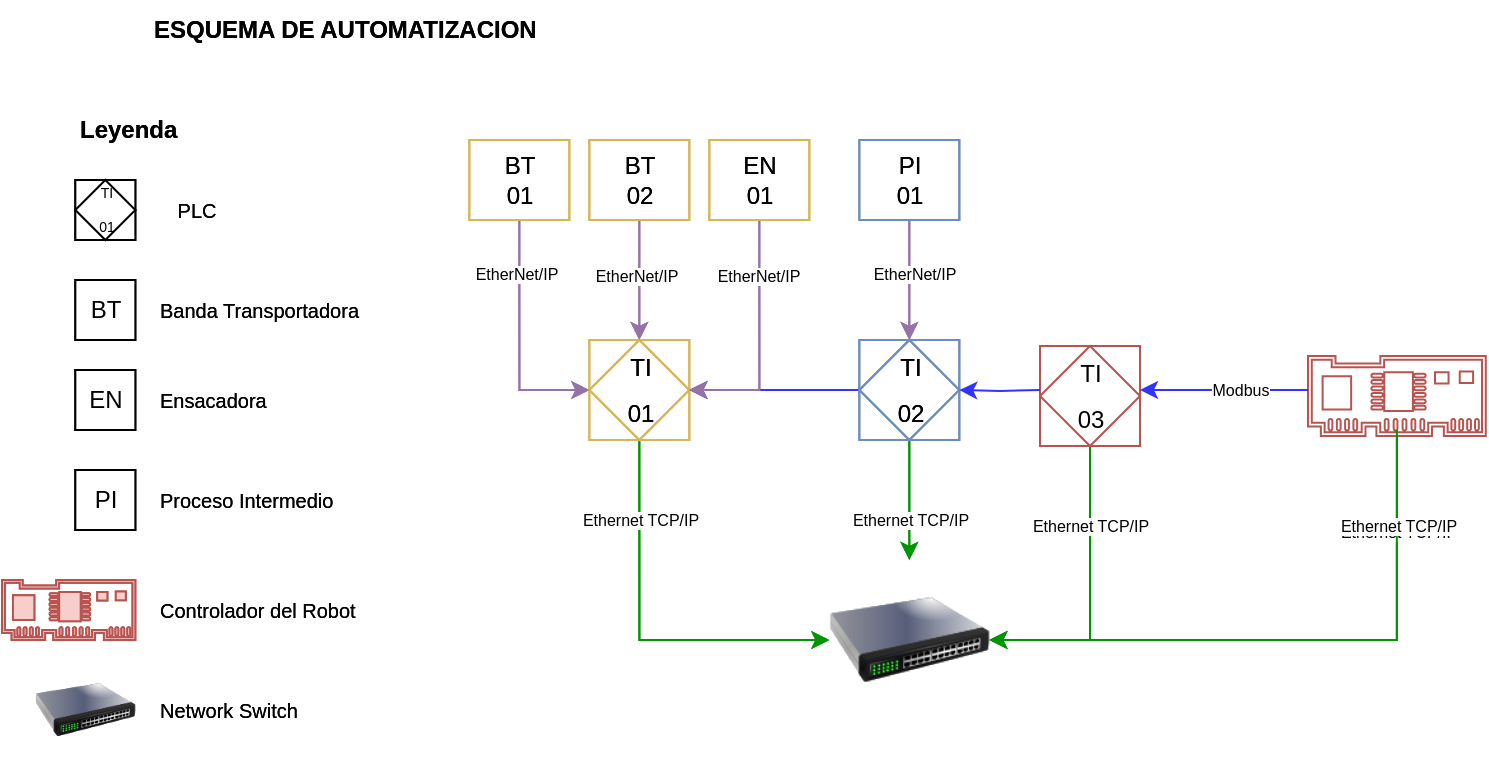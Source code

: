 <mxfile version="20.6.0" type="github">
  <diagram id="C5RBs43oDa-KdzZeNtuy" name="Page-1">
    <mxGraphModel dx="1987" dy="986" grid="0" gridSize="10" guides="1" tooltips="1" connect="1" arrows="1" fold="1" page="1" pageScale="1" pageWidth="1169" pageHeight="827" math="0" shadow="0">
      <root>
        <mxCell id="WIyWlLk6GJQsqaUBKTNV-0" />
        <mxCell id="WIyWlLk6GJQsqaUBKTNV-1" parent="WIyWlLk6GJQsqaUBKTNV-0" />
        <mxCell id="p4rsX0myzNsumyMCOvTc-4" style="edgeStyle=orthogonalEdgeStyle;rounded=0;orthogonalLoop=1;jettySize=auto;html=1;exitX=0.5;exitY=1;exitDx=0;exitDy=0;entryX=0;entryY=0.5;entryDx=0;entryDy=0;fillColor=#cdeb8b;strokeColor=#009600;" parent="WIyWlLk6GJQsqaUBKTNV-1" source="p4rsX0myzNsumyMCOvTc-0" target="p4rsX0myzNsumyMCOvTc-3" edge="1">
          <mxGeometry relative="1" as="geometry" />
        </mxCell>
        <mxCell id="p4rsX0myzNsumyMCOvTc-0" value="&lt;table cellpadding=&quot;4&quot; cellspacing=&quot;0&quot; border=&quot;0&quot; style=&quot;font-size:1em;width:100%;height:100%;&quot;&gt;&lt;tbody&gt;&lt;tr&gt;&lt;td&gt;TI&lt;/td&gt;&lt;/tr&gt;&lt;tr&gt;&lt;td&gt;01&lt;/td&gt;&lt;/tr&gt;&lt;/tbody&gt;&lt;/table&gt; " style="html=1;outlineConnect=0;align=center;dashed=0;aspect=fixed;shape=mxgraph.pid2inst.progLogCont;mounting=field;fillColor=none;strokeColor=#d6b656;" parent="WIyWlLk6GJQsqaUBKTNV-1" vertex="1">
          <mxGeometry x="520.67" y="383" width="50" height="50" as="geometry" />
        </mxCell>
        <mxCell id="p4rsX0myzNsumyMCOvTc-5" style="edgeStyle=orthogonalEdgeStyle;rounded=0;orthogonalLoop=1;jettySize=auto;html=1;exitX=0.5;exitY=1;exitDx=0;exitDy=0;fillColor=#cdeb8b;strokeColor=#009600;" parent="WIyWlLk6GJQsqaUBKTNV-1" source="p4rsX0myzNsumyMCOvTc-1" target="p4rsX0myzNsumyMCOvTc-3" edge="1">
          <mxGeometry relative="1" as="geometry" />
        </mxCell>
        <mxCell id="p4rsX0myzNsumyMCOvTc-1" value="&lt;table cellpadding=&quot;4&quot; cellspacing=&quot;0&quot; border=&quot;0&quot; style=&quot;font-size:1em;width:100%;height:100%;&quot;&gt;&lt;tbody&gt;&lt;tr&gt;&lt;td&gt;TI&lt;/td&gt;&lt;/tr&gt;&lt;tr&gt;&lt;td&gt;02&lt;/td&gt;&lt;/tr&gt;&lt;/tbody&gt;&lt;/table&gt; " style="html=1;outlineConnect=0;align=center;dashed=0;aspect=fixed;shape=mxgraph.pid2inst.progLogCont;mounting=field;fillColor=none;strokeColor=#6c8ebf;" parent="WIyWlLk6GJQsqaUBKTNV-1" vertex="1">
          <mxGeometry x="655.67" y="383" width="50" height="50" as="geometry" />
        </mxCell>
        <mxCell id="p4rsX0myzNsumyMCOvTc-6" style="edgeStyle=orthogonalEdgeStyle;rounded=0;orthogonalLoop=1;jettySize=auto;html=1;exitX=0.5;exitY=1;exitDx=0;exitDy=0;entryX=1;entryY=0.5;entryDx=0;entryDy=0;fillColor=#cdeb8b;strokeColor=#009600;" parent="WIyWlLk6GJQsqaUBKTNV-1" source="p4rsX0myzNsumyMCOvTc-2" target="p4rsX0myzNsumyMCOvTc-3" edge="1">
          <mxGeometry relative="1" as="geometry">
            <mxPoint x="760.67" y="533" as="targetPoint" />
          </mxGeometry>
        </mxCell>
        <mxCell id="p4rsX0myzNsumyMCOvTc-2" value="&lt;table cellpadding=&quot;4&quot; cellspacing=&quot;0&quot; border=&quot;0&quot; style=&quot;font-size:1em;width:100%;height:100%;&quot;&gt;&lt;tbody&gt;&lt;tr&gt;&lt;td&gt;TI&lt;/td&gt;&lt;/tr&gt;&lt;tr&gt;&lt;td&gt;03&lt;/td&gt;&lt;/tr&gt;&lt;/tbody&gt;&lt;/table&gt; " style="html=1;outlineConnect=0;align=center;dashed=0;aspect=fixed;shape=mxgraph.pid2inst.progLogCont;mounting=field;fillColor=none;strokeColor=#b85450;" parent="WIyWlLk6GJQsqaUBKTNV-1" vertex="1">
          <mxGeometry x="746" y="386" width="50" height="50" as="geometry" />
        </mxCell>
        <mxCell id="p4rsX0myzNsumyMCOvTc-3" value="" style="image;html=1;image=img/lib/clip_art/networking/Switch_128x128.png" parent="WIyWlLk6GJQsqaUBKTNV-1" vertex="1">
          <mxGeometry x="640.67" y="493" width="80" height="80" as="geometry" />
        </mxCell>
        <mxCell id="p4rsX0myzNsumyMCOvTc-10" value="&lt;b style=&quot;font-size: 12px;&quot;&gt;Leyenda&lt;/b&gt;" style="text;html=1;strokeColor=none;fillColor=none;align=left;verticalAlign=middle;whiteSpace=wrap;rounded=0;fontSize=12;" parent="WIyWlLk6GJQsqaUBKTNV-1" vertex="1">
          <mxGeometry x="263.67" y="263" width="60" height="30" as="geometry" />
        </mxCell>
        <mxCell id="p4rsX0myzNsumyMCOvTc-12" style="edgeStyle=orthogonalEdgeStyle;rounded=0;orthogonalLoop=1;jettySize=auto;html=1;entryX=1;entryY=0.5;entryDx=0;entryDy=0;fontSize=10;fillColor=#cdeb8b;strokeColor=#009600;" parent="WIyWlLk6GJQsqaUBKTNV-1" source="p4rsX0myzNsumyMCOvTc-11" target="p4rsX0myzNsumyMCOvTc-3" edge="1">
          <mxGeometry relative="1" as="geometry">
            <mxPoint x="760.67" y="533" as="targetPoint" />
            <Array as="points">
              <mxPoint x="924" y="533" />
            </Array>
          </mxGeometry>
        </mxCell>
        <mxCell id="p4rsX0myzNsumyMCOvTc-13" value="Ethernet TCP/IP" style="edgeLabel;html=1;align=center;verticalAlign=middle;resizable=0;points=[];fontSize=8;" parent="p4rsX0myzNsumyMCOvTc-12" vertex="1" connectable="0">
          <mxGeometry x="-0.85" y="1" relative="1" as="geometry">
            <mxPoint x="-1" y="25" as="offset" />
          </mxGeometry>
        </mxCell>
        <mxCell id="p4rsX0myzNsumyMCOvTc-11" value="" style="sketch=0;pointerEvents=1;shadow=0;dashed=0;html=1;strokeColor=#b85450;fillColor=none;aspect=fixed;labelPosition=center;verticalLabelPosition=bottom;verticalAlign=top;align=center;outlineConnect=0;shape=mxgraph.vvd.scsi_controller;fontSize=10;" parent="WIyWlLk6GJQsqaUBKTNV-1" vertex="1">
          <mxGeometry x="880" y="391" width="88.89" height="40" as="geometry" />
        </mxCell>
        <mxCell id="p4rsX0myzNsumyMCOvTc-17" value="&lt;table cellpadding=&quot;4&quot; cellspacing=&quot;0&quot; border=&quot;0&quot; style=&quot;font-size: 7px; width: 100%; height: 100%;&quot;&gt;&lt;tbody style=&quot;font-size: 7px;&quot;&gt;&lt;tr style=&quot;font-size: 7px;&quot;&gt;&lt;td style=&quot;font-size: 7px;&quot;&gt;TI&lt;/td&gt;&lt;/tr&gt;&lt;tr style=&quot;font-size: 7px;&quot;&gt;&lt;td style=&quot;font-size: 7px;&quot;&gt;01&lt;/td&gt;&lt;/tr&gt;&lt;/tbody&gt;&lt;/table&gt; " style="html=1;outlineConnect=0;align=center;dashed=0;aspect=fixed;shape=mxgraph.pid2inst.progLogCont;mounting=field;fontSize=7;" parent="WIyWlLk6GJQsqaUBKTNV-1" vertex="1">
          <mxGeometry x="263.67" y="303" width="30" height="30" as="geometry" />
        </mxCell>
        <mxCell id="p4rsX0myzNsumyMCOvTc-18" value="PLC" style="text;html=1;align=center;verticalAlign=middle;resizable=0;points=[];autosize=1;strokeColor=none;fillColor=none;fontSize=10;" parent="WIyWlLk6GJQsqaUBKTNV-1" vertex="1">
          <mxGeometry x="303.67" y="303" width="40" height="30" as="geometry" />
        </mxCell>
        <mxCell id="p4rsX0myzNsumyMCOvTc-23" style="edgeStyle=orthogonalEdgeStyle;rounded=0;orthogonalLoop=1;jettySize=auto;html=1;exitX=0.5;exitY=1;exitDx=0;exitDy=0;entryX=0;entryY=0.5;entryDx=0;entryDy=0;fontSize=10;fillColor=#e1d5e7;strokeColor=#9673a6;" parent="WIyWlLk6GJQsqaUBKTNV-1" source="p4rsX0myzNsumyMCOvTc-19" target="p4rsX0myzNsumyMCOvTc-0" edge="1">
          <mxGeometry relative="1" as="geometry" />
        </mxCell>
        <mxCell id="p4rsX0myzNsumyMCOvTc-37" value="EtherNet/IP" style="edgeLabel;html=1;align=center;verticalAlign=middle;resizable=0;points=[];fontSize=8;" parent="p4rsX0myzNsumyMCOvTc-23" vertex="1" connectable="0">
          <mxGeometry x="-0.449" y="-2" relative="1" as="geometry">
            <mxPoint y="-6" as="offset" />
          </mxGeometry>
        </mxCell>
        <mxCell id="p4rsX0myzNsumyMCOvTc-19" value="BT&lt;br&gt;01" style="whiteSpace=wrap;html=1;fillColor=none;strokeColor=#d6b656;dashed=0;" parent="WIyWlLk6GJQsqaUBKTNV-1" vertex="1">
          <mxGeometry x="460.67" y="283" width="50" height="40" as="geometry" />
        </mxCell>
        <mxCell id="p4rsX0myzNsumyMCOvTc-22" value="" style="edgeStyle=orthogonalEdgeStyle;rounded=0;orthogonalLoop=1;jettySize=auto;html=1;fontSize=10;fillColor=#e1d5e7;strokeColor=#9673a6;" parent="WIyWlLk6GJQsqaUBKTNV-1" source="p4rsX0myzNsumyMCOvTc-21" target="p4rsX0myzNsumyMCOvTc-0" edge="1">
          <mxGeometry relative="1" as="geometry" />
        </mxCell>
        <mxCell id="p4rsX0myzNsumyMCOvTc-36" value="EtherNet/IP" style="edgeLabel;html=1;align=center;verticalAlign=middle;resizable=0;points=[];fontSize=8;" parent="p4rsX0myzNsumyMCOvTc-22" vertex="1" connectable="0">
          <mxGeometry x="-0.091" y="-2" relative="1" as="geometry">
            <mxPoint as="offset" />
          </mxGeometry>
        </mxCell>
        <mxCell id="p4rsX0myzNsumyMCOvTc-21" value="BT&lt;br&gt;02" style="whiteSpace=wrap;html=1;fillColor=none;strokeColor=#d6b656;dashed=0;" parent="WIyWlLk6GJQsqaUBKTNV-1" vertex="1">
          <mxGeometry x="520.67" y="283" width="50" height="40" as="geometry" />
        </mxCell>
        <mxCell id="p4rsX0myzNsumyMCOvTc-25" style="edgeStyle=orthogonalEdgeStyle;rounded=0;orthogonalLoop=1;jettySize=auto;html=1;exitX=0.5;exitY=1;exitDx=0;exitDy=0;entryX=1;entryY=0.5;entryDx=0;entryDy=0;fontSize=10;fillColor=#e1d5e7;strokeColor=#9673a6;" parent="WIyWlLk6GJQsqaUBKTNV-1" source="p4rsX0myzNsumyMCOvTc-24" target="p4rsX0myzNsumyMCOvTc-0" edge="1">
          <mxGeometry relative="1" as="geometry" />
        </mxCell>
        <mxCell id="p4rsX0myzNsumyMCOvTc-35" value="EtherNet/IP" style="edgeLabel;html=1;align=center;verticalAlign=middle;resizable=0;points=[];fontSize=8;" parent="p4rsX0myzNsumyMCOvTc-25" vertex="1" connectable="0">
          <mxGeometry x="-0.524" y="-1" relative="1" as="geometry">
            <mxPoint y="-1" as="offset" />
          </mxGeometry>
        </mxCell>
        <mxCell id="p4rsX0myzNsumyMCOvTc-24" value="EN&lt;br&gt;01" style="whiteSpace=wrap;html=1;fillColor=none;strokeColor=#d6b656;dashed=0;" parent="WIyWlLk6GJQsqaUBKTNV-1" vertex="1">
          <mxGeometry x="580.67" y="283" width="50" height="40" as="geometry" />
        </mxCell>
        <mxCell id="p4rsX0myzNsumyMCOvTc-27" style="edgeStyle=orthogonalEdgeStyle;rounded=0;orthogonalLoop=1;jettySize=auto;html=1;entryX=0.5;entryY=0;entryDx=0;entryDy=0;fontSize=10;fillColor=#e1d5e7;strokeColor=#9673a6;" parent="WIyWlLk6GJQsqaUBKTNV-1" source="p4rsX0myzNsumyMCOvTc-26" target="p4rsX0myzNsumyMCOvTc-1" edge="1">
          <mxGeometry relative="1" as="geometry" />
        </mxCell>
        <mxCell id="p4rsX0myzNsumyMCOvTc-34" value="EtherNet/IP" style="edgeLabel;html=1;align=center;verticalAlign=middle;resizable=0;points=[];fontSize=8;" parent="p4rsX0myzNsumyMCOvTc-27" vertex="1" connectable="0">
          <mxGeometry x="-0.113" y="2" relative="1" as="geometry">
            <mxPoint as="offset" />
          </mxGeometry>
        </mxCell>
        <mxCell id="p4rsX0myzNsumyMCOvTc-26" value="PI&lt;br&gt;01" style="whiteSpace=wrap;html=1;dashed=0;fillColor=none;strokeColor=#6c8ebf;" parent="WIyWlLk6GJQsqaUBKTNV-1" vertex="1">
          <mxGeometry x="655.67" y="283" width="50" height="40" as="geometry" />
        </mxCell>
        <mxCell id="p4rsX0myzNsumyMCOvTc-28" value="BT" style="whiteSpace=wrap;html=1;dashed=0;" parent="WIyWlLk6GJQsqaUBKTNV-1" vertex="1">
          <mxGeometry x="263.67" y="353" width="30" height="30" as="geometry" />
        </mxCell>
        <mxCell id="p4rsX0myzNsumyMCOvTc-29" value="Banda Transportadora" style="text;html=1;align=left;verticalAlign=middle;resizable=0;points=[];autosize=1;strokeColor=none;fillColor=none;fontSize=10;" parent="WIyWlLk6GJQsqaUBKTNV-1" vertex="1">
          <mxGeometry x="303.67" y="353" width="120" height="30" as="geometry" />
        </mxCell>
        <mxCell id="p4rsX0myzNsumyMCOvTc-30" value="EN" style="whiteSpace=wrap;html=1;dashed=0;" parent="WIyWlLk6GJQsqaUBKTNV-1" vertex="1">
          <mxGeometry x="263.67" y="398" width="30" height="30" as="geometry" />
        </mxCell>
        <mxCell id="p4rsX0myzNsumyMCOvTc-31" value="Ensacadora" style="text;html=1;align=left;verticalAlign=middle;resizable=0;points=[];autosize=1;strokeColor=none;fillColor=none;fontSize=10;" parent="WIyWlLk6GJQsqaUBKTNV-1" vertex="1">
          <mxGeometry x="303.67" y="398" width="80" height="30" as="geometry" />
        </mxCell>
        <mxCell id="p4rsX0myzNsumyMCOvTc-32" value="PI" style="whiteSpace=wrap;html=1;dashed=0;" parent="WIyWlLk6GJQsqaUBKTNV-1" vertex="1">
          <mxGeometry x="263.67" y="448" width="30" height="30" as="geometry" />
        </mxCell>
        <mxCell id="p4rsX0myzNsumyMCOvTc-33" value="Proceso Intermedio" style="text;html=1;align=left;verticalAlign=middle;resizable=0;points=[];autosize=1;strokeColor=none;fillColor=none;fontSize=10;" parent="WIyWlLk6GJQsqaUBKTNV-1" vertex="1">
          <mxGeometry x="303.67" y="448" width="110" height="30" as="geometry" />
        </mxCell>
        <mxCell id="p4rsX0myzNsumyMCOvTc-39" value="" style="sketch=0;pointerEvents=1;shadow=0;dashed=0;html=1;strokeColor=#b85450;fillColor=#f8cecc;aspect=fixed;labelPosition=center;verticalLabelPosition=bottom;verticalAlign=top;align=center;outlineConnect=0;shape=mxgraph.vvd.scsi_controller;fontSize=10;" parent="WIyWlLk6GJQsqaUBKTNV-1" vertex="1">
          <mxGeometry x="227" y="503" width="66.67" height="30" as="geometry" />
        </mxCell>
        <mxCell id="p4rsX0myzNsumyMCOvTc-40" value="Controlador del Robot" style="text;html=1;align=left;verticalAlign=middle;resizable=0;points=[];autosize=1;strokeColor=none;fillColor=none;fontSize=10;" parent="WIyWlLk6GJQsqaUBKTNV-1" vertex="1">
          <mxGeometry x="303.67" y="503" width="120" height="30" as="geometry" />
        </mxCell>
        <mxCell id="p4rsX0myzNsumyMCOvTc-41" value="" style="image;html=1;image=img/lib/clip_art/networking/Switch_128x128.png" parent="WIyWlLk6GJQsqaUBKTNV-1" vertex="1">
          <mxGeometry x="243.67" y="543" width="50" height="50" as="geometry" />
        </mxCell>
        <mxCell id="p4rsX0myzNsumyMCOvTc-42" value="Network Switch" style="text;html=1;align=left;verticalAlign=middle;resizable=0;points=[];autosize=1;strokeColor=none;fillColor=none;fontSize=10;" parent="WIyWlLk6GJQsqaUBKTNV-1" vertex="1">
          <mxGeometry x="303.67" y="553" width="90" height="30" as="geometry" />
        </mxCell>
        <mxCell id="p4rsX0myzNsumyMCOvTc-43" value="Ethernet TCP/IP" style="edgeLabel;html=1;align=center;verticalAlign=middle;resizable=0;points=[];fontSize=8;" parent="WIyWlLk6GJQsqaUBKTNV-1" vertex="1" connectable="0">
          <mxGeometry x="771" y="476.0" as="geometry" />
        </mxCell>
        <mxCell id="p4rsX0myzNsumyMCOvTc-44" value="Ethernet TCP/IP" style="edgeLabel;html=1;align=center;verticalAlign=middle;resizable=0;points=[];fontSize=8;" parent="WIyWlLk6GJQsqaUBKTNV-1" vertex="1" connectable="0">
          <mxGeometry x="680.67" y="473.0" as="geometry" />
        </mxCell>
        <mxCell id="p4rsX0myzNsumyMCOvTc-45" value="Ethernet TCP/IP" style="edgeLabel;html=1;align=center;verticalAlign=middle;resizable=0;points=[];fontSize=8;" parent="WIyWlLk6GJQsqaUBKTNV-1" vertex="1" connectable="0">
          <mxGeometry x="545.67" y="473.0" as="geometry" />
        </mxCell>
        <mxCell id="p4rsX0myzNsumyMCOvTc-46" value="&lt;b style=&quot;font-size: 12px;&quot;&gt;ESQUEMA DE AUTOMATIZACION&lt;/b&gt;" style="text;html=1;strokeColor=none;fillColor=none;align=left;verticalAlign=middle;whiteSpace=wrap;rounded=0;fontSize=12;" parent="WIyWlLk6GJQsqaUBKTNV-1" vertex="1">
          <mxGeometry x="300.67" y="213" width="240" height="30" as="geometry" />
        </mxCell>
        <mxCell id="uTSfXFIKR3utGlToFpkc-0" style="edgeStyle=orthogonalEdgeStyle;rounded=0;orthogonalLoop=1;jettySize=auto;html=1;exitX=0.5;exitY=1;exitDx=0;exitDy=0;entryX=0;entryY=0.5;entryDx=0;entryDy=0;fillColor=#cdeb8b;strokeColor=#009600;" edge="1" parent="WIyWlLk6GJQsqaUBKTNV-1" source="uTSfXFIKR3utGlToFpkc-1" target="uTSfXFIKR3utGlToFpkc-8">
          <mxGeometry relative="1" as="geometry" />
        </mxCell>
        <mxCell id="uTSfXFIKR3utGlToFpkc-1" value="&lt;table cellpadding=&quot;4&quot; cellspacing=&quot;0&quot; border=&quot;0&quot; style=&quot;font-size:1em;width:100%;height:100%;&quot;&gt;&lt;tbody&gt;&lt;tr&gt;&lt;td&gt;TI&lt;/td&gt;&lt;/tr&gt;&lt;tr&gt;&lt;td&gt;01&lt;/td&gt;&lt;/tr&gt;&lt;/tbody&gt;&lt;/table&gt; " style="html=1;outlineConnect=0;align=center;dashed=0;aspect=fixed;shape=mxgraph.pid2inst.progLogCont;mounting=field;fillColor=none;strokeColor=#d6b656;" vertex="1" parent="WIyWlLk6GJQsqaUBKTNV-1">
          <mxGeometry x="520.67" y="383" width="50" height="50" as="geometry" />
        </mxCell>
        <mxCell id="uTSfXFIKR3utGlToFpkc-2" style="edgeStyle=orthogonalEdgeStyle;rounded=0;orthogonalLoop=1;jettySize=auto;html=1;exitX=0.5;exitY=1;exitDx=0;exitDy=0;fillColor=#cdeb8b;strokeColor=#009600;" edge="1" parent="WIyWlLk6GJQsqaUBKTNV-1" source="uTSfXFIKR3utGlToFpkc-4" target="uTSfXFIKR3utGlToFpkc-8">
          <mxGeometry relative="1" as="geometry" />
        </mxCell>
        <mxCell id="uTSfXFIKR3utGlToFpkc-3" style="edgeStyle=orthogonalEdgeStyle;rounded=0;orthogonalLoop=1;jettySize=auto;html=1;exitX=0;exitY=0.5;exitDx=0;exitDy=0;entryX=1;entryY=0.5;entryDx=0;entryDy=0;strokeColor=#3333FF;fontSize=8;" edge="1" parent="WIyWlLk6GJQsqaUBKTNV-1" source="uTSfXFIKR3utGlToFpkc-4" target="uTSfXFIKR3utGlToFpkc-1">
          <mxGeometry relative="1" as="geometry" />
        </mxCell>
        <mxCell id="uTSfXFIKR3utGlToFpkc-4" value="&lt;table cellpadding=&quot;4&quot; cellspacing=&quot;0&quot; border=&quot;0&quot; style=&quot;font-size:1em;width:100%;height:100%;&quot;&gt;&lt;tbody&gt;&lt;tr&gt;&lt;td&gt;TI&lt;/td&gt;&lt;/tr&gt;&lt;tr&gt;&lt;td&gt;02&lt;/td&gt;&lt;/tr&gt;&lt;/tbody&gt;&lt;/table&gt; " style="html=1;outlineConnect=0;align=center;dashed=0;aspect=fixed;shape=mxgraph.pid2inst.progLogCont;mounting=field;fillColor=none;strokeColor=#6c8ebf;" vertex="1" parent="WIyWlLk6GJQsqaUBKTNV-1">
          <mxGeometry x="655.67" y="383" width="50" height="50" as="geometry" />
        </mxCell>
        <mxCell id="uTSfXFIKR3utGlToFpkc-6" style="edgeStyle=orthogonalEdgeStyle;rounded=0;orthogonalLoop=1;jettySize=auto;html=1;exitX=0;exitY=0.5;exitDx=0;exitDy=0;strokeColor=#3333FF;fontSize=8;" edge="1" parent="WIyWlLk6GJQsqaUBKTNV-1" target="uTSfXFIKR3utGlToFpkc-4">
          <mxGeometry relative="1" as="geometry">
            <mxPoint x="746" y="408" as="sourcePoint" />
          </mxGeometry>
        </mxCell>
        <mxCell id="uTSfXFIKR3utGlToFpkc-8" value="" style="image;html=1;image=img/lib/clip_art/networking/Switch_128x128.png" vertex="1" parent="WIyWlLk6GJQsqaUBKTNV-1">
          <mxGeometry x="640.67" y="493" width="80" height="80" as="geometry" />
        </mxCell>
        <mxCell id="uTSfXFIKR3utGlToFpkc-9" value="&lt;b style=&quot;font-size: 12px;&quot;&gt;Leyenda&lt;/b&gt;" style="text;html=1;strokeColor=none;fillColor=none;align=left;verticalAlign=middle;whiteSpace=wrap;rounded=0;fontSize=12;" vertex="1" parent="WIyWlLk6GJQsqaUBKTNV-1">
          <mxGeometry x="263.67" y="263" width="60" height="30" as="geometry" />
        </mxCell>
        <mxCell id="uTSfXFIKR3utGlToFpkc-10" style="edgeStyle=orthogonalEdgeStyle;rounded=0;orthogonalLoop=1;jettySize=auto;html=1;entryX=1;entryY=0.5;entryDx=0;entryDy=0;fontSize=10;fillColor=#cdeb8b;strokeColor=#009600;" edge="1" parent="WIyWlLk6GJQsqaUBKTNV-1" target="uTSfXFIKR3utGlToFpkc-8">
          <mxGeometry relative="1" as="geometry">
            <mxPoint x="760.67" y="533" as="targetPoint" />
            <Array as="points">
              <mxPoint x="924" y="533" />
            </Array>
            <mxPoint x="924.429" y="428" as="sourcePoint" />
          </mxGeometry>
        </mxCell>
        <mxCell id="uTSfXFIKR3utGlToFpkc-11" value="Ethernet TCP/IP" style="edgeLabel;html=1;align=center;verticalAlign=middle;resizable=0;points=[];fontSize=8;" vertex="1" connectable="0" parent="uTSfXFIKR3utGlToFpkc-10">
          <mxGeometry x="-0.85" y="1" relative="1" as="geometry">
            <mxPoint x="-1" y="25" as="offset" />
          </mxGeometry>
        </mxCell>
        <mxCell id="uTSfXFIKR3utGlToFpkc-12" style="edgeStyle=orthogonalEdgeStyle;rounded=0;orthogonalLoop=1;jettySize=auto;html=1;fontSize=10;fillColor=#e1d5e7;strokeColor=#3333FF;entryX=1;entryY=0.5;entryDx=0;entryDy=0;" edge="1" parent="WIyWlLk6GJQsqaUBKTNV-1">
          <mxGeometry relative="1" as="geometry">
            <mxPoint x="796" y="408" as="targetPoint" />
            <mxPoint x="880" y="408" as="sourcePoint" />
          </mxGeometry>
        </mxCell>
        <mxCell id="uTSfXFIKR3utGlToFpkc-13" value="Modbus" style="edgeLabel;html=1;align=center;verticalAlign=middle;resizable=0;points=[];fontSize=8;" vertex="1" connectable="0" parent="uTSfXFIKR3utGlToFpkc-12">
          <mxGeometry x="-0.175" y="-2" relative="1" as="geometry">
            <mxPoint y="2" as="offset" />
          </mxGeometry>
        </mxCell>
        <mxCell id="uTSfXFIKR3utGlToFpkc-15" value="&lt;table cellpadding=&quot;4&quot; cellspacing=&quot;0&quot; border=&quot;0&quot; style=&quot;font-size: 7px; width: 100%; height: 100%;&quot;&gt;&lt;tbody style=&quot;font-size: 7px;&quot;&gt;&lt;tr style=&quot;font-size: 7px;&quot;&gt;&lt;td style=&quot;font-size: 7px;&quot;&gt;TI&lt;/td&gt;&lt;/tr&gt;&lt;tr style=&quot;font-size: 7px;&quot;&gt;&lt;td style=&quot;font-size: 7px;&quot;&gt;01&lt;/td&gt;&lt;/tr&gt;&lt;/tbody&gt;&lt;/table&gt; " style="html=1;outlineConnect=0;align=center;dashed=0;aspect=fixed;shape=mxgraph.pid2inst.progLogCont;mounting=field;fontSize=7;" vertex="1" parent="WIyWlLk6GJQsqaUBKTNV-1">
          <mxGeometry x="263.67" y="303" width="30" height="30" as="geometry" />
        </mxCell>
        <mxCell id="uTSfXFIKR3utGlToFpkc-16" value="PLC" style="text;html=1;align=center;verticalAlign=middle;resizable=0;points=[];autosize=1;strokeColor=none;fillColor=none;fontSize=10;" vertex="1" parent="WIyWlLk6GJQsqaUBKTNV-1">
          <mxGeometry x="303.67" y="303" width="40" height="30" as="geometry" />
        </mxCell>
        <mxCell id="uTSfXFIKR3utGlToFpkc-17" style="edgeStyle=orthogonalEdgeStyle;rounded=0;orthogonalLoop=1;jettySize=auto;html=1;exitX=0.5;exitY=1;exitDx=0;exitDy=0;entryX=0;entryY=0.5;entryDx=0;entryDy=0;fontSize=10;fillColor=#e1d5e7;strokeColor=#9673a6;" edge="1" parent="WIyWlLk6GJQsqaUBKTNV-1" source="uTSfXFIKR3utGlToFpkc-19" target="uTSfXFIKR3utGlToFpkc-1">
          <mxGeometry relative="1" as="geometry" />
        </mxCell>
        <mxCell id="uTSfXFIKR3utGlToFpkc-18" value="EtherNet/IP" style="edgeLabel;html=1;align=center;verticalAlign=middle;resizable=0;points=[];fontSize=8;" vertex="1" connectable="0" parent="uTSfXFIKR3utGlToFpkc-17">
          <mxGeometry x="-0.449" y="-2" relative="1" as="geometry">
            <mxPoint y="-6" as="offset" />
          </mxGeometry>
        </mxCell>
        <mxCell id="uTSfXFIKR3utGlToFpkc-19" value="BT&lt;br&gt;01" style="whiteSpace=wrap;html=1;fillColor=none;strokeColor=#d6b656;dashed=0;" vertex="1" parent="WIyWlLk6GJQsqaUBKTNV-1">
          <mxGeometry x="460.67" y="283" width="50" height="40" as="geometry" />
        </mxCell>
        <mxCell id="uTSfXFIKR3utGlToFpkc-20" value="" style="edgeStyle=orthogonalEdgeStyle;rounded=0;orthogonalLoop=1;jettySize=auto;html=1;fontSize=10;fillColor=#e1d5e7;strokeColor=#9673a6;" edge="1" parent="WIyWlLk6GJQsqaUBKTNV-1" source="uTSfXFIKR3utGlToFpkc-22" target="uTSfXFIKR3utGlToFpkc-1">
          <mxGeometry relative="1" as="geometry" />
        </mxCell>
        <mxCell id="uTSfXFIKR3utGlToFpkc-21" value="EtherNet/IP" style="edgeLabel;html=1;align=center;verticalAlign=middle;resizable=0;points=[];fontSize=8;" vertex="1" connectable="0" parent="uTSfXFIKR3utGlToFpkc-20">
          <mxGeometry x="-0.091" y="-2" relative="1" as="geometry">
            <mxPoint as="offset" />
          </mxGeometry>
        </mxCell>
        <mxCell id="uTSfXFIKR3utGlToFpkc-22" value="BT&lt;br&gt;02" style="whiteSpace=wrap;html=1;fillColor=none;strokeColor=#d6b656;dashed=0;" vertex="1" parent="WIyWlLk6GJQsqaUBKTNV-1">
          <mxGeometry x="520.67" y="283" width="50" height="40" as="geometry" />
        </mxCell>
        <mxCell id="uTSfXFIKR3utGlToFpkc-23" style="edgeStyle=orthogonalEdgeStyle;rounded=0;orthogonalLoop=1;jettySize=auto;html=1;exitX=0.5;exitY=1;exitDx=0;exitDy=0;entryX=1;entryY=0.5;entryDx=0;entryDy=0;fontSize=10;fillColor=#e1d5e7;strokeColor=#9673a6;" edge="1" parent="WIyWlLk6GJQsqaUBKTNV-1" source="uTSfXFIKR3utGlToFpkc-25" target="uTSfXFIKR3utGlToFpkc-1">
          <mxGeometry relative="1" as="geometry" />
        </mxCell>
        <mxCell id="uTSfXFIKR3utGlToFpkc-24" value="EtherNet/IP" style="edgeLabel;html=1;align=center;verticalAlign=middle;resizable=0;points=[];fontSize=8;" vertex="1" connectable="0" parent="uTSfXFIKR3utGlToFpkc-23">
          <mxGeometry x="-0.524" y="-1" relative="1" as="geometry">
            <mxPoint y="-1" as="offset" />
          </mxGeometry>
        </mxCell>
        <mxCell id="uTSfXFIKR3utGlToFpkc-25" value="EN&lt;br&gt;01" style="whiteSpace=wrap;html=1;fillColor=none;strokeColor=#d6b656;dashed=0;" vertex="1" parent="WIyWlLk6GJQsqaUBKTNV-1">
          <mxGeometry x="580.67" y="283" width="50" height="40" as="geometry" />
        </mxCell>
        <mxCell id="uTSfXFIKR3utGlToFpkc-26" style="edgeStyle=orthogonalEdgeStyle;rounded=0;orthogonalLoop=1;jettySize=auto;html=1;entryX=0.5;entryY=0;entryDx=0;entryDy=0;fontSize=10;fillColor=#e1d5e7;strokeColor=#9673a6;" edge="1" parent="WIyWlLk6GJQsqaUBKTNV-1" source="uTSfXFIKR3utGlToFpkc-28" target="uTSfXFIKR3utGlToFpkc-4">
          <mxGeometry relative="1" as="geometry" />
        </mxCell>
        <mxCell id="uTSfXFIKR3utGlToFpkc-27" value="EtherNet/IP" style="edgeLabel;html=1;align=center;verticalAlign=middle;resizable=0;points=[];fontSize=8;" vertex="1" connectable="0" parent="uTSfXFIKR3utGlToFpkc-26">
          <mxGeometry x="-0.113" y="2" relative="1" as="geometry">
            <mxPoint as="offset" />
          </mxGeometry>
        </mxCell>
        <mxCell id="uTSfXFIKR3utGlToFpkc-28" value="PI&lt;br&gt;01" style="whiteSpace=wrap;html=1;dashed=0;fillColor=none;strokeColor=#6c8ebf;" vertex="1" parent="WIyWlLk6GJQsqaUBKTNV-1">
          <mxGeometry x="655.67" y="283" width="50" height="40" as="geometry" />
        </mxCell>
        <mxCell id="uTSfXFIKR3utGlToFpkc-29" value="BT" style="whiteSpace=wrap;html=1;dashed=0;" vertex="1" parent="WIyWlLk6GJQsqaUBKTNV-1">
          <mxGeometry x="263.67" y="353" width="30" height="30" as="geometry" />
        </mxCell>
        <mxCell id="uTSfXFIKR3utGlToFpkc-30" value="Banda Transportadora" style="text;html=1;align=left;verticalAlign=middle;resizable=0;points=[];autosize=1;strokeColor=none;fillColor=none;fontSize=10;" vertex="1" parent="WIyWlLk6GJQsqaUBKTNV-1">
          <mxGeometry x="303.67" y="353" width="120" height="30" as="geometry" />
        </mxCell>
        <mxCell id="uTSfXFIKR3utGlToFpkc-31" value="EN" style="whiteSpace=wrap;html=1;dashed=0;" vertex="1" parent="WIyWlLk6GJQsqaUBKTNV-1">
          <mxGeometry x="263.67" y="398" width="30" height="30" as="geometry" />
        </mxCell>
        <mxCell id="uTSfXFIKR3utGlToFpkc-32" value="Ensacadora" style="text;html=1;align=left;verticalAlign=middle;resizable=0;points=[];autosize=1;strokeColor=none;fillColor=none;fontSize=10;" vertex="1" parent="WIyWlLk6GJQsqaUBKTNV-1">
          <mxGeometry x="303.67" y="398" width="80" height="30" as="geometry" />
        </mxCell>
        <mxCell id="uTSfXFIKR3utGlToFpkc-33" value="PI" style="whiteSpace=wrap;html=1;dashed=0;" vertex="1" parent="WIyWlLk6GJQsqaUBKTNV-1">
          <mxGeometry x="263.67" y="448" width="30" height="30" as="geometry" />
        </mxCell>
        <mxCell id="uTSfXFIKR3utGlToFpkc-34" value="Proceso Intermedio" style="text;html=1;align=left;verticalAlign=middle;resizable=0;points=[];autosize=1;strokeColor=none;fillColor=none;fontSize=10;" vertex="1" parent="WIyWlLk6GJQsqaUBKTNV-1">
          <mxGeometry x="303.67" y="448" width="110" height="30" as="geometry" />
        </mxCell>
        <mxCell id="uTSfXFIKR3utGlToFpkc-35" value="" style="sketch=0;pointerEvents=1;shadow=0;dashed=0;html=1;strokeColor=#b85450;fillColor=#f8cecc;aspect=fixed;labelPosition=center;verticalLabelPosition=bottom;verticalAlign=top;align=center;outlineConnect=0;shape=mxgraph.vvd.scsi_controller;fontSize=10;" vertex="1" parent="WIyWlLk6GJQsqaUBKTNV-1">
          <mxGeometry x="227" y="503" width="66.67" height="30" as="geometry" />
        </mxCell>
        <mxCell id="uTSfXFIKR3utGlToFpkc-36" value="Controlador del Robot" style="text;html=1;align=left;verticalAlign=middle;resizable=0;points=[];autosize=1;strokeColor=none;fillColor=none;fontSize=10;" vertex="1" parent="WIyWlLk6GJQsqaUBKTNV-1">
          <mxGeometry x="303.67" y="503" width="120" height="30" as="geometry" />
        </mxCell>
        <mxCell id="uTSfXFIKR3utGlToFpkc-37" value="" style="image;html=1;image=img/lib/clip_art/networking/Switch_128x128.png" vertex="1" parent="WIyWlLk6GJQsqaUBKTNV-1">
          <mxGeometry x="243.67" y="543" width="50" height="50" as="geometry" />
        </mxCell>
        <mxCell id="uTSfXFIKR3utGlToFpkc-38" value="Network Switch" style="text;html=1;align=left;verticalAlign=middle;resizable=0;points=[];autosize=1;strokeColor=none;fillColor=none;fontSize=10;" vertex="1" parent="WIyWlLk6GJQsqaUBKTNV-1">
          <mxGeometry x="303.67" y="553" width="90" height="30" as="geometry" />
        </mxCell>
        <mxCell id="uTSfXFIKR3utGlToFpkc-39" value="Ethernet TCP/IP" style="edgeLabel;html=1;align=center;verticalAlign=middle;resizable=0;points=[];fontSize=8;" vertex="1" connectable="0" parent="WIyWlLk6GJQsqaUBKTNV-1">
          <mxGeometry x="771" y="476.0" as="geometry" />
        </mxCell>
        <mxCell id="uTSfXFIKR3utGlToFpkc-40" value="Ethernet TCP/IP" style="edgeLabel;html=1;align=center;verticalAlign=middle;resizable=0;points=[];fontSize=8;" vertex="1" connectable="0" parent="WIyWlLk6GJQsqaUBKTNV-1">
          <mxGeometry x="680.67" y="473.0" as="geometry" />
        </mxCell>
        <mxCell id="uTSfXFIKR3utGlToFpkc-41" value="Ethernet TCP/IP" style="edgeLabel;html=1;align=center;verticalAlign=middle;resizable=0;points=[];fontSize=8;" vertex="1" connectable="0" parent="WIyWlLk6GJQsqaUBKTNV-1">
          <mxGeometry x="545.67" y="473.0" as="geometry" />
        </mxCell>
        <mxCell id="uTSfXFIKR3utGlToFpkc-42" value="&lt;b style=&quot;font-size: 12px;&quot;&gt;ESQUEMA DE AUTOMATIZACION&lt;/b&gt;" style="text;html=1;strokeColor=none;fillColor=none;align=left;verticalAlign=middle;whiteSpace=wrap;rounded=0;fontSize=12;" vertex="1" parent="WIyWlLk6GJQsqaUBKTNV-1">
          <mxGeometry x="300.67" y="213" width="240" height="30" as="geometry" />
        </mxCell>
      </root>
    </mxGraphModel>
  </diagram>
</mxfile>
